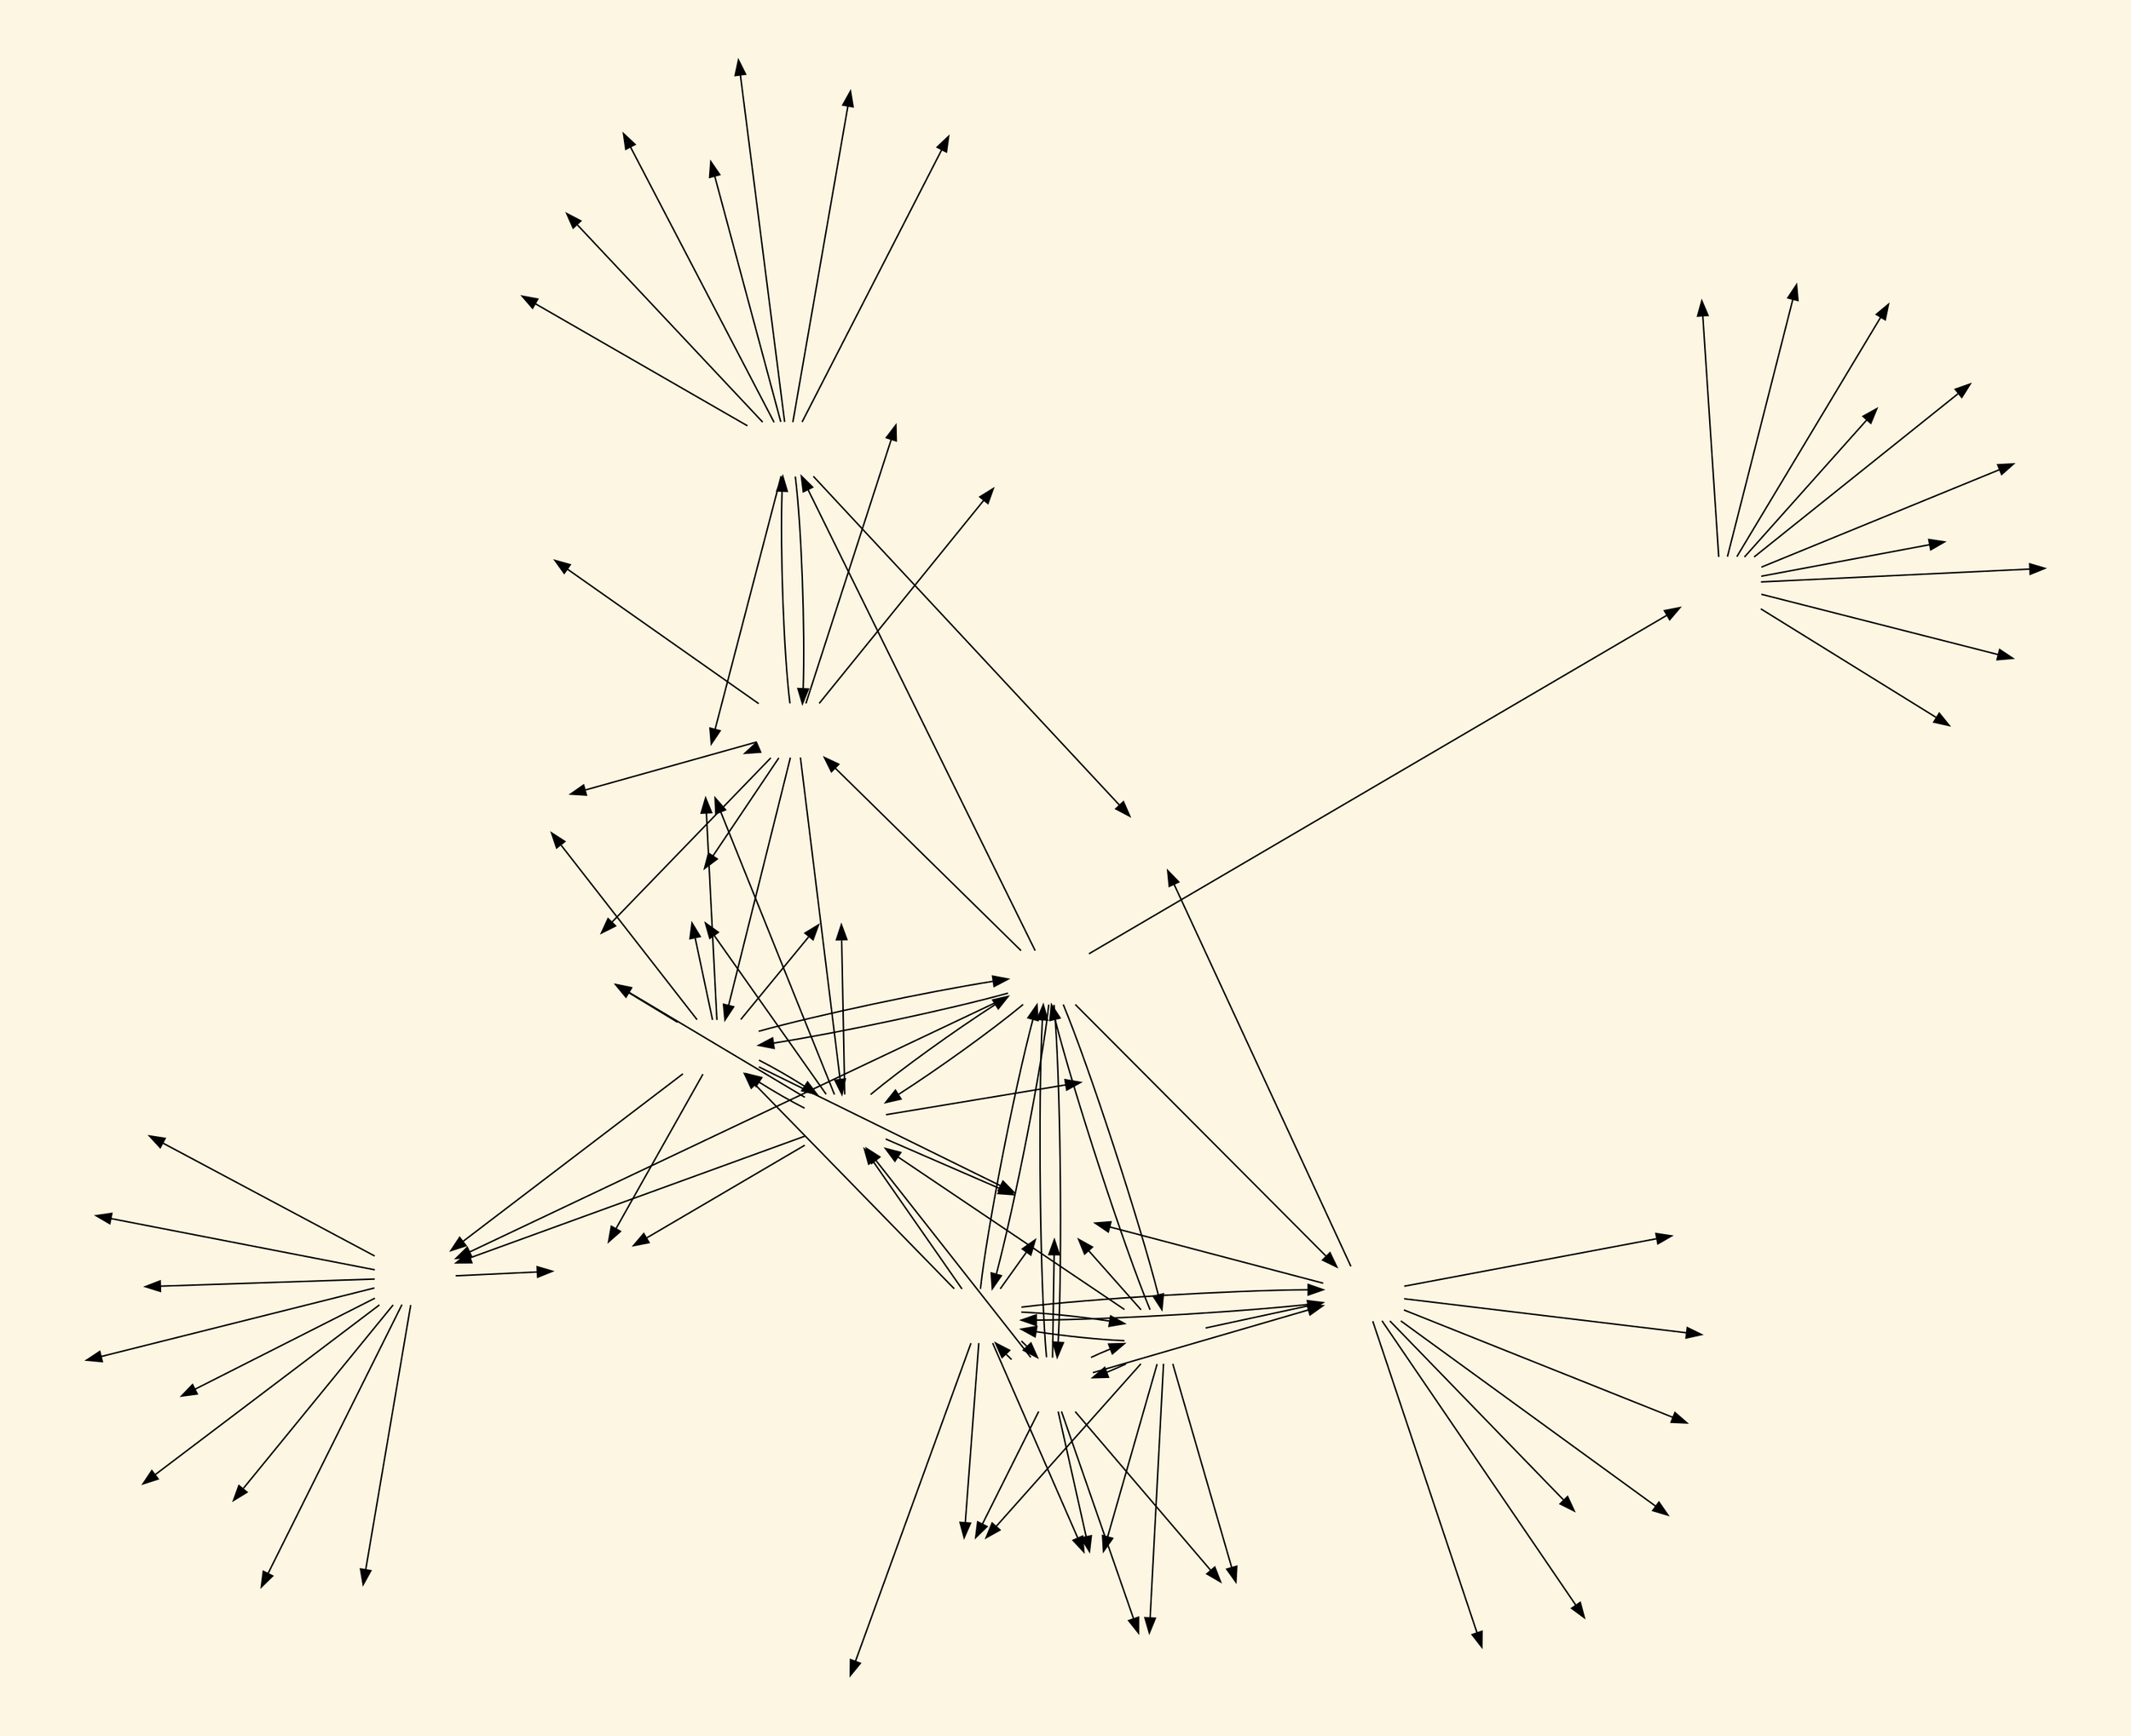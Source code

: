 digraph AmazonRelations {
  graph [
    rankdir = LR,
    layout = fdp,
    bgcolor="#fdf6e3",
  ]

  node [
    shape=none,
    label="",
  ]

  "藝人春秋"[image="images/4163759107.jpg" URL="https://www.amazon.co.jp/%E8%97%9D%E4%BA%BA%E6%98%A5%E7%A7%8B-%E6%B0%B4%E9%81%93%E6%A9%8B%E5%8D%9A%E5%A3%AB/dp/4163759107?SubscriptionId=AKIAJLRAJ7YLUBVRNWBA&amp;tag=namaraiicom-22&amp;linkCode=xm2&amp;camp=2025&amp;creative=165953&amp;creativeASIN=4163759107"];
"藝人春秋2 下 死ぬのは奴らだ"[image="images/4163907629.jpg" URL="https://www.amazon.co.jp/%E8%97%9D%E4%BA%BA%E6%98%A5%E7%A7%8B2-%E4%B8%8B-%E6%AD%BB%E3%81%AC%E3%81%AE%E3%81%AF%E5%A5%B4%E3%82%89%E3%81%A0-%E6%B0%B4%E9%81%93%E6%A9%8B%E5%8D%9A%E5%A3%AB/dp/4163907629?SubscriptionId=AKIAJLRAJ7YLUBVRNWBA&amp;tag=namaraiicom-22&amp;linkCode=xm2&amp;camp=2025&amp;creative=165953&amp;creativeASIN=4163907629"];
"藝人春秋2 上 ハカセより愛をこめて"[image="images/4163907106.jpg" URL="https://www.amazon.co.jp/%E8%97%9D%E4%BA%BA%E6%98%A5%E7%A7%8B2-%E4%B8%8A-%E3%83%8F%E3%82%AB%E3%82%BB%E3%82%88%E3%82%8A%E6%84%9B%E3%82%92%E3%81%93%E3%82%81%E3%81%A6-%E6%B0%B4%E9%81%93%E6%A9%8B%E5%8D%9A%E5%A3%AB/dp/4163907106?SubscriptionId=AKIAJLRAJ7YLUBVRNWBA&amp;tag=namaraiicom-22&amp;linkCode=xm2&amp;camp=2025&amp;creative=165953&amp;creativeASIN=4163907106"];
"お笑い 男の星座―芸能私闘編 (文春文庫)"[image="images/4167656507.jpg" URL="https://www.amazon.co.jp/%E3%81%8A%E7%AC%91%E3%81%84-%E7%94%B7%E3%81%AE%E6%98%9F%E5%BA%A7%E2%80%95%E8%8A%B8%E8%83%BD%E7%A7%81%E9%97%98%E7%B7%A8-%E6%96%87%E6%98%A5%E6%96%87%E5%BA%AB-%E6%B5%85%E8%8D%89%E3%82%AD%E3%83%83%E3%83%89/dp/4167656507?SubscriptionId=AKIAJLRAJ7YLUBVRNWBA&amp;tag=namaraiicom-22&amp;linkCode=xm2&amp;camp=2025&amp;creative=165953&amp;creativeASIN=4167656507"];
"お笑い男の星座"[image="images/4163569707.jpg" URL="https://www.amazon.co.jp/%E3%81%8A%E7%AC%91%E3%81%84%E7%94%B7%E3%81%AE%E6%98%9F%E5%BA%A7-%E6%B5%85%E8%8D%89%E3%82%AD%E3%83%83%E3%83%89/dp/4163569707?SubscriptionId=AKIAJLRAJ7YLUBVRNWBA&amp;tag=namaraiicom-22&amp;linkCode=xm2&amp;camp=2025&amp;creative=165953&amp;creativeASIN=4163569707"];
"「最前線の映画」を読む (インターナショナル新書)"[image="images/4797680210.jpg" URL="https://www.amazon.co.jp/%E3%80%8C%E6%9C%80%E5%89%8D%E7%B7%9A%E3%81%AE%E6%98%A0%E7%94%BB%E3%80%8D%E3%82%92%E8%AA%AD%E3%82%80-%E3%82%A4%E3%83%B3%E3%82%BF%E3%83%BC%E3%83%8A%E3%82%B7%E3%83%A7%E3%83%8A%E3%83%AB%E6%96%B0%E6%9B%B8-%E7%94%BA%E5%B1%B1-%E6%99%BA%E6%B5%A9/dp/4797680210?SubscriptionId=AKIAJLRAJ7YLUBVRNWBA&amp;tag=namaraiicom-22&amp;linkCode=xm2&amp;camp=2025&amp;creative=165953&amp;creativeASIN=4797680210"];
"聞き出す力"[image="images/4537260890.jpg" URL="https://www.amazon.co.jp/%E8%81%9E%E3%81%8D%E5%87%BA%E3%81%99%E5%8A%9B-%E5%90%89%E7%94%B0-%E8%B1%AA/dp/4537260890?SubscriptionId=AKIAJLRAJ7YLUBVRNWBA&amp;tag=namaraiicom-22&amp;linkCode=xm2&amp;camp=2025&amp;creative=165953&amp;creativeASIN=4537260890"];
"続 聞き出す力"[image="images/453726165X.jpg" URL="https://www.amazon.co.jp/%E7%B6%9A-%E8%81%9E%E3%81%8D%E5%87%BA%E3%81%99%E5%8A%9B-%E5%90%89%E7%94%B0%E8%B1%AA/dp/453726165X?SubscriptionId=AKIAJLRAJ7YLUBVRNWBA&amp;tag=namaraiicom-22&amp;linkCode=xm2&amp;camp=2025&amp;creative=165953&amp;creativeASIN=453726165X"];
"お笑い 男の星座2"[image="images/4163651403.jpg" URL="https://www.amazon.co.jp/%E3%81%8A%E7%AC%91%E3%81%84-%E7%94%B7%E3%81%AE%E6%98%9F%E5%BA%A72-%E6%B5%85%E8%8D%89%E3%82%AD%E3%83%83%E3%83%89/dp/4163651403?SubscriptionId=AKIAJLRAJ7YLUBVRNWBA&amp;tag=namaraiicom-22&amp;linkCode=xm2&amp;camp=2025&amp;creative=165953&amp;creativeASIN=4163651403"];
"おこりんぼさびしんぼ (廣済堂文庫)"[image="images/4331654338.jpg" URL="https://www.amazon.co.jp/%E3%81%8A%E3%81%93%E3%82%8A%E3%82%93%E3%81%BC%E3%81%95%E3%81%B3%E3%81%97%E3%82%93%E3%81%BC-%E5%BB%A3%E6%B8%88%E5%A0%82%E6%96%87%E5%BA%AB-%E5%B1%B1%E5%9F%8E-%E6%96%B0%E4%BC%8D/dp/4331654338?SubscriptionId=AKIAJLRAJ7YLUBVRNWBA&amp;tag=namaraiicom-22&amp;linkCode=xm2&amp;camp=2025&amp;creative=165953&amp;creativeASIN=4331654338"];
"文藝芸人 (文春ムック)"[image="images/4160086489.jpg" URL="https://www.amazon.co.jp/%E6%96%87%E8%97%9D%E8%8A%B8%E4%BA%BA-%E6%96%87%E6%98%A5%E3%83%A0%E3%83%83%E3%82%AF/dp/4160086489?SubscriptionId=AKIAJLRAJ7YLUBVRNWBA&amp;tag=namaraiicom-22&amp;linkCode=xm2&amp;camp=2025&amp;creative=165953&amp;creativeASIN=4160086489"];
"藝人春秋 (文春文庫)"[image="images/4167903512.jpg" URL="https://www.amazon.co.jp/%E8%97%9D%E4%BA%BA%E6%98%A5%E7%A7%8B-%E6%96%87%E6%98%A5%E6%96%87%E5%BA%AB-%E6%B0%B4%E9%81%93%E6%A9%8B%E5%8D%9A%E5%A3%AB/dp/4167903512?SubscriptionId=AKIAJLRAJ7YLUBVRNWBA&amp;tag=namaraiicom-22&amp;linkCode=xm2&amp;camp=2025&amp;creative=165953&amp;creativeASIN=4167903512"];
"KAMINOGE 77"[image="images/4809415783.jpg" URL="https://www.amazon.co.jp/KAMINOGE-77-KAMINOGE%E7%B7%A8%E9%9B%86%E9%83%A8/dp/4809415783?SubscriptionId=AKIAJLRAJ7YLUBVRNWBA&amp;tag=namaraiicom-22&amp;linkCode=xm2&amp;camp=2025&amp;creative=165953&amp;creativeASIN=4809415783"];
"帰ってきた人間コク宝"[image="images/486653169X.jpg" URL="https://www.amazon.co.jp/%E5%B8%B0%E3%81%A3%E3%81%A6%E3%81%8D%E3%81%9F%E4%BA%BA%E9%96%93%E3%82%B3%E3%82%AF%E5%AE%9D-%E5%90%89%E7%94%B0%E8%B1%AA/dp/486653169X?SubscriptionId=AKIAJLRAJ7YLUBVRNWBA&amp;tag=namaraiicom-22&amp;linkCode=xm2&amp;camp=2025&amp;creative=165953&amp;creativeASIN=486653169X"];
"町山智浩の「アメリカ流れ者」"[image="images/4905158508.jpg" URL="https://www.amazon.co.jp/%E7%94%BA%E5%B1%B1%E6%99%BA%E6%B5%A9%E3%81%AE%E3%80%8C%E3%82%A2%E3%83%A1%E3%83%AA%E3%82%AB%E6%B5%81%E3%82%8C%E8%80%85%E3%80%8D-%E7%94%BA%E5%B1%B1-%E6%99%BA%E6%B5%A9/dp/4905158508?SubscriptionId=AKIAJLRAJ7YLUBVRNWBA&amp;tag=namaraiicom-22&amp;linkCode=xm2&amp;camp=2025&amp;creative=165953&amp;creativeASIN=4905158508"];
"SNSは権力に忠実なバカだらけ (コア新書)"[image="images/4866531347.jpg" URL="https://www.amazon.co.jp/SNS%E3%81%AF%E6%A8%A9%E5%8A%9B%E3%81%AB%E5%BF%A0%E5%AE%9F%E3%81%AA%E3%83%90%E3%82%AB%E3%81%A0%E3%82%89%E3%81%91-%E3%82%B3%E3%82%A2%E6%96%B0%E6%9B%B8-%E3%83%AD%E3%83%9E%E3%83%B3%E5%84%AA%E5%85%89/dp/4866531347?SubscriptionId=AKIAJLRAJ7YLUBVRNWBA&amp;tag=namaraiicom-22&amp;linkCode=xm2&amp;camp=2025&amp;creative=165953&amp;creativeASIN=4866531347"];
"KAMINOGE Vol.75"[image="images/4809415562.jpg" URL="https://www.amazon.co.jp/KAMINOGE-Vol-75-KAMINOGE%E7%B7%A8%E9%9B%86%E9%83%A8/dp/4809415562?SubscriptionId=AKIAJLRAJ7YLUBVRNWBA&amp;tag=namaraiicom-22&amp;linkCode=xm2&amp;camp=2025&amp;creative=165953&amp;creativeASIN=4809415562"];
"男の！ヤバすぎバイト列伝 (耳マン)"[image="images/4845631776.jpg" URL="https://www.amazon.co.jp/%E7%94%B7%E3%81%AE%EF%BC%81%E3%83%A4%E3%83%90%E3%81%99%E3%81%8E%E3%83%90%E3%82%A4%E3%83%88%E5%88%97%E4%BC%9D-%E8%80%B3%E3%83%9E%E3%83%B3-%E6%8E%9F-%E3%83%9D%E3%83%AB%E3%82%B7%E3%82%A7/dp/4845631776?SubscriptionId=AKIAJLRAJ7YLUBVRNWBA&amp;tag=namaraiicom-22&amp;linkCode=xm2&amp;camp=2025&amp;creative=165953&amp;creativeASIN=4845631776"];
"煩悩ウォーク"[image="images/4163907645.jpg" URL="https://www.amazon.co.jp/%E7%85%A9%E6%82%A9%E3%82%A6%E3%82%A9%E3%83%BC%E3%82%AF-%E5%B2%A1%E5%AE%97-%E7%A7%80%E5%90%BE/dp/4163907645?SubscriptionId=AKIAJLRAJ7YLUBVRNWBA&amp;tag=namaraiicom-22&amp;linkCode=xm2&amp;camp=2025&amp;creative=165953&amp;creativeASIN=4163907645"];
"キッドのもと (ちくま文庫)"[image="images/4480433708.jpg" URL="https://www.amazon.co.jp/%E3%82%AD%E3%83%83%E3%83%89%E3%81%AE%E3%82%82%E3%81%A8-%E3%81%A1%E3%81%8F%E3%81%BE%E6%96%87%E5%BA%AB-%E6%B5%85%E8%8D%89%E3%82%AD%E3%83%83%E3%83%89/dp/4480433708?SubscriptionId=AKIAJLRAJ7YLUBVRNWBA&amp;tag=namaraiicom-22&amp;linkCode=xm2&amp;camp=2025&amp;creative=165953&amp;creativeASIN=4480433708"];
"本業 (文春文庫)"[image="images/4167717700.jpg" URL="https://www.amazon.co.jp/%E6%9C%AC%E6%A5%AD-%E6%96%87%E6%98%A5%E6%96%87%E5%BA%AB-%E6%B0%B4%E9%81%93%E6%A9%8B%E5%8D%9A%E5%A3%AB/dp/4167717700?SubscriptionId=AKIAJLRAJ7YLUBVRNWBA&amp;tag=namaraiicom-22&amp;linkCode=xm2&amp;camp=2025&amp;creative=165953&amp;creativeASIN=4167717700"];
"浅草キッド (新潮文庫)"[image="images/4101225125.jpg" URL="https://www.amazon.co.jp/%E6%B5%85%E8%8D%89%E3%82%AD%E3%83%83%E3%83%89-%E6%96%B0%E6%BD%AE%E6%96%87%E5%BA%AB-%E3%83%93%E3%83%BC%E3%83%88%E3%81%9F%E3%81%91%E3%81%97/dp/4101225125?SubscriptionId=AKIAJLRAJ7YLUBVRNWBA&amp;tag=namaraiicom-22&amp;linkCode=xm2&amp;camp=2025&amp;creative=165953&amp;creativeASIN=4101225125"];
"たけし金言集~あるいは資料として現代北野武秘語録 (一般書)"[image="images/4198637989.jpg" URL="https://www.amazon.co.jp/%E3%81%9F%E3%81%91%E3%81%97%E9%87%91%E8%A8%80%E9%9B%86~%E3%81%82%E3%82%8B%E3%81%84%E3%81%AF%E8%B3%87%E6%96%99%E3%81%A8%E3%81%97%E3%81%A6%E7%8F%BE%E4%BB%A3%E5%8C%97%E9%87%8E%E6%AD%A6%E7%A7%98%E8%AA%9E%E9%8C%B2-%E4%B8%80%E8%88%AC%E6%9B%B8-%E3%82%A2%E3%83%AB-%E5%8C%97%E9%83%B7/dp/4198637989?SubscriptionId=AKIAJLRAJ7YLUBVRNWBA&amp;tag=namaraiicom-22&amp;linkCode=xm2&amp;camp=2025&amp;creative=165953&amp;creativeASIN=4198637989"];
"キッドのもと"[image="images/4054046606.jpg" URL="https://www.amazon.co.jp/%E3%82%AD%E3%83%83%E3%83%89%E3%81%AE%E3%82%82%E3%81%A8-%E6%B5%85%E8%8D%89%E3%82%AD%E3%83%83%E3%83%89/dp/4054046606?SubscriptionId=AKIAJLRAJ7YLUBVRNWBA&amp;tag=namaraiicom-22&amp;linkCode=xm2&amp;camp=2025&amp;creative=165953&amp;creativeASIN=4054046606"];
"映画と本の意外な関係! (インターナショナル新書)"[image="images/4797680059.jpg" URL="https://www.amazon.co.jp/%E6%98%A0%E7%94%BB%E3%81%A8%E6%9C%AC%E3%81%AE%E6%84%8F%E5%A4%96%E3%81%AA%E9%96%A2%E4%BF%82-%E3%82%A4%E3%83%B3%E3%82%BF%E3%83%BC%E3%83%8A%E3%82%B7%E3%83%A7%E3%83%8A%E3%83%AB%E6%96%B0%E6%9B%B8-%E7%94%BA%E5%B1%B1-%E6%99%BA%E6%B5%A9/dp/4797680059?SubscriptionId=AKIAJLRAJ7YLUBVRNWBA&amp;tag=namaraiicom-22&amp;linkCode=xm2&amp;camp=2025&amp;creative=165953&amp;creativeASIN=4797680059"];
"今のアメリカがわかる映画100本"[image="images/4866250895.jpg" URL="https://www.amazon.co.jp/%E4%BB%8A%E3%81%AE%E3%82%A2%E3%83%A1%E3%83%AA%E3%82%AB%E3%81%8C%E3%82%8F%E3%81%8B%E3%82%8B%E6%98%A0%E7%94%BB100%E6%9C%AC-%E7%94%BA%E5%B1%B1-%E6%99%BA%E6%B5%A9/dp/4866250895?SubscriptionId=AKIAJLRAJ7YLUBVRNWBA&amp;tag=namaraiicom-22&amp;linkCode=xm2&amp;camp=2025&amp;creative=165953&amp;creativeASIN=4866250895"];
"激震! セクハラ帝国アメリカ 言霊USA2018"[image="images/4163908145.jpg" URL="https://www.amazon.co.jp/%E6%BF%80%E9%9C%87-%E3%82%BB%E3%82%AF%E3%83%8F%E3%83%A9%E5%B8%9D%E5%9B%BD%E3%82%A2%E3%83%A1%E3%83%AA%E3%82%AB-%E8%A8%80%E9%9C%8AUSA2018-%E7%94%BA%E5%B1%B1-%E6%99%BA%E6%B5%A9/dp/4163908145?SubscriptionId=AKIAJLRAJ7YLUBVRNWBA&amp;tag=namaraiicom-22&amp;linkCode=xm2&amp;camp=2025&amp;creative=165953&amp;creativeASIN=4163908145"];
"〈映画の見方〉がわかる本 ブレードランナーの未来世紀 (新潮文庫)"[image="images/4101211426.jpg" URL="https://www.amazon.co.jp/%E3%80%88%E6%98%A0%E7%94%BB%E3%81%AE%E8%A6%8B%E6%96%B9%E3%80%89%E3%81%8C%E3%82%8F%E3%81%8B%E3%82%8B%E6%9C%AC-%E3%83%96%E3%83%AC%E3%83%BC%E3%83%89%E3%83%A9%E3%83%B3%E3%83%8A%E3%83%BC%E3%81%AE%E6%9C%AA%E6%9D%A5%E4%B8%96%E7%B4%80-%E6%96%B0%E6%BD%AE%E6%96%87%E5%BA%AB-%E7%94%BA%E5%B1%B1-%E6%99%BA%E6%B5%A9/dp/4101211426?SubscriptionId=AKIAJLRAJ7YLUBVRNWBA&amp;tag=namaraiicom-22&amp;linkCode=xm2&amp;camp=2025&amp;creative=165953&amp;creativeASIN=4101211426"];
"最も危険なアメリカ映画 『國民の創生』 から 『バック・トゥ・ザ・フューチャー』 まで"[image="images/4797673346.jpg" URL="https://www.amazon.co.jp/%E6%9C%80%E3%82%82%E5%8D%B1%E9%99%BA%E3%81%AA%E3%82%A2%E3%83%A1%E3%83%AA%E3%82%AB%E6%98%A0%E7%94%BB-%E3%80%8E%E5%9C%8B%E6%B0%91%E3%81%AE%E5%89%B5%E7%94%9F%E3%80%8F-%E3%81%8B%E3%82%89-%E3%80%8E%E3%83%90%E3%83%83%E3%82%AF%E3%83%BB%E3%83%88%E3%82%A5%E3%83%BB%E3%82%B6%E3%83%BB%E3%83%95%E3%83%A5%E3%83%BC%E3%83%81%E3%83%A3%E3%83%BC%E3%80%8F-%E3%81%BE%E3%81%A7/dp/4797673346?SubscriptionId=AKIAJLRAJ7YLUBVRNWBA&amp;tag=namaraiicom-22&amp;linkCode=xm2&amp;camp=2025&amp;creative=165953&amp;creativeASIN=4797673346"];
"トラウマ映画館 (集英社文庫)"[image="images/4087451178.jpg" URL="https://www.amazon.co.jp/%E3%83%88%E3%83%A9%E3%82%A6%E3%83%9E%E6%98%A0%E7%94%BB%E9%A4%A8-%E9%9B%86%E8%8B%B1%E7%A4%BE%E6%96%87%E5%BA%AB-%E7%94%BA%E5%B1%B1-%E6%99%BA%E6%B5%A9/dp/4087451178?SubscriptionId=AKIAJLRAJ7YLUBVRNWBA&amp;tag=namaraiicom-22&amp;linkCode=xm2&amp;camp=2025&amp;creative=165953&amp;creativeASIN=4087451178"];
"映画秘宝 2018年 06 月号 [雑誌]"[image="images/B07B61G86P.jpg" URL="https://www.amazon.co.jp/%E6%98%A0%E7%94%BB%E7%A7%98%E5%AE%9D-2018%E5%B9%B4-06-%E6%9C%88%E5%8F%B7-%E9%9B%91%E8%AA%8C/dp/B07B61G86P?SubscriptionId=AKIAJLRAJ7YLUBVRNWBA&amp;tag=namaraiicom-22&amp;linkCode=xm2&amp;camp=2025&amp;creative=165953&amp;creativeASIN=B07B61G86P"];
"映画秘宝 2018年 05 月号 [雑誌]"[image="images/B079B6TYM7.jpg" URL="https://www.amazon.co.jp/%E6%98%A0%E7%94%BB%E7%A7%98%E5%AE%9D-2018%E5%B9%B4-05-%E6%9C%88%E5%8F%B7-%E9%9B%91%E8%AA%8C/dp/B079B6TYM7?SubscriptionId=AKIAJLRAJ7YLUBVRNWBA&amp;tag=namaraiicom-22&amp;linkCode=xm2&amp;camp=2025&amp;creative=165953&amp;creativeASIN=B079B6TYM7"];
"映画秘宝 2018年 04 月号 [雑誌]"[image="images/B0789TKQDZ.jpg" URL="https://www.amazon.co.jp/%E6%98%A0%E7%94%BB%E7%A7%98%E5%AE%9D-2018%E5%B9%B4-04-%E6%9C%88%E5%8F%B7-%E9%9B%91%E8%AA%8C/dp/B0789TKQDZ?SubscriptionId=AKIAJLRAJ7YLUBVRNWBA&amp;tag=namaraiicom-22&amp;linkCode=xm2&amp;camp=2025&amp;creative=165953&amp;creativeASIN=B0789TKQDZ"];
"人間コク宝"[image="images/4877347585.jpg" URL="https://www.amazon.co.jp/%E4%BA%BA%E9%96%93%E3%82%B3%E3%82%AF%E5%AE%9D-%E5%90%89%E7%94%B0-%E8%B1%AA/dp/4877347585?SubscriptionId=AKIAJLRAJ7YLUBVRNWBA&amp;tag=namaraiicom-22&amp;linkCode=xm2&amp;camp=2025&amp;creative=165953&amp;creativeASIN=4877347585"];
"サブカル・スーパースター鬱伝 (徳間文庫カレッジ)"[image="images/4199070184.jpg" URL="https://www.amazon.co.jp/%E3%82%B5%E3%83%96%E3%82%AB%E3%83%AB%E3%83%BB%E3%82%B9%E3%83%BC%E3%83%91%E3%83%BC%E3%82%B9%E3%82%BF%E3%83%BC%E9%AC%B1%E4%BC%9D-%E5%BE%B3%E9%96%93%E6%96%87%E5%BA%AB%E3%82%AB%E3%83%AC%E3%83%83%E3%82%B8-%E5%90%89%E7%94%B0-%E8%B1%AA/dp/4199070184?SubscriptionId=AKIAJLRAJ7YLUBVRNWBA&amp;tag=namaraiicom-22&amp;linkCode=xm2&amp;camp=2025&amp;creative=165953&amp;creativeASIN=4199070184"];
"聞く力―心をひらく35のヒント ((文春新書))"[image="images/416660841X.jpg" URL="https://www.amazon.co.jp/%E8%81%9E%E3%81%8F%E5%8A%9B%E2%80%95%E5%BF%83%E3%82%92%E3%81%B2%E3%82%89%E3%81%8F35%E3%81%AE%E3%83%92%E3%83%B3%E3%83%88-%E6%96%87%E6%98%A5%E6%96%B0%E6%9B%B8-%E9%98%BF%E5%B7%9D-%E4%BD%90%E5%92%8C%E5%AD%90/dp/416660841X?SubscriptionId=AKIAJLRAJ7YLUBVRNWBA&amp;tag=namaraiicom-22&amp;linkCode=xm2&amp;camp=2025&amp;creative=165953&amp;creativeASIN=416660841X"];
"インタビュー術! (講談社現代新書)"[image="images/4061496271.jpg" URL="https://www.amazon.co.jp/%E3%82%A4%E3%83%B3%E3%82%BF%E3%83%93%E3%83%A5%E3%83%BC%E8%A1%93-%E8%AC%9B%E8%AB%87%E7%A4%BE%E7%8F%BE%E4%BB%A3%E6%96%B0%E6%9B%B8-%E6%B0%B8%E6%B1%9F-%E6%9C%97/dp/4061496271?SubscriptionId=AKIAJLRAJ7YLUBVRNWBA&amp;tag=namaraiicom-22&amp;linkCode=xm2&amp;camp=2025&amp;creative=165953&amp;creativeASIN=4061496271"];
"男気万字固め (幻冬舎文庫)"[image="images/4344409191.jpg" URL="https://www.amazon.co.jp/%E7%94%B7%E6%B0%97%E4%B8%87%E5%AD%97%E5%9B%BA%E3%82%81-%E5%B9%BB%E5%86%AC%E8%88%8E%E6%96%87%E5%BA%AB-%E5%90%89%E7%94%B0-%E8%B1%AA/dp/4344409191?SubscriptionId=AKIAJLRAJ7YLUBVRNWBA&amp;tag=namaraiicom-22&amp;linkCode=xm2&amp;camp=2025&amp;creative=165953&amp;creativeASIN=4344409191"];
"新・人間コク宝"[image="images/4862529291.jpg" URL="https://www.amazon.co.jp/%E6%96%B0%E3%83%BB%E4%BA%BA%E9%96%93%E3%82%B3%E3%82%AF%E5%AE%9D-%E5%90%89%E7%94%B0-%E8%B1%AA/dp/4862529291?SubscriptionId=AKIAJLRAJ7YLUBVRNWBA&amp;tag=namaraiicom-22&amp;linkCode=xm2&amp;camp=2025&amp;creative=165953&amp;creativeASIN=4862529291"];
"続・人間コク宝"[image="images/4862522386.jpg" URL="https://www.amazon.co.jp/%E7%B6%9A%E3%83%BB%E4%BA%BA%E9%96%93%E3%82%B3%E3%82%AF%E5%AE%9D-%E5%90%89%E7%94%B0-%E8%B1%AA/dp/4862522386?SubscriptionId=AKIAJLRAJ7YLUBVRNWBA&amp;tag=namaraiicom-22&amp;linkCode=xm2&amp;camp=2025&amp;creative=165953&amp;creativeASIN=4862522386"];
"人間コク宝サブカル伝"[image="images/486436558X.jpg" URL="https://www.amazon.co.jp/%E4%BA%BA%E9%96%93%E3%82%B3%E3%82%AF%E5%AE%9D%E3%82%B5%E3%83%96%E3%82%AB%E3%83%AB%E4%BC%9D-%E5%90%89%E7%94%B0-%E8%B1%AA/dp/486436558X?SubscriptionId=AKIAJLRAJ7YLUBVRNWBA&amp;tag=namaraiicom-22&amp;linkCode=xm2&amp;camp=2025&amp;creative=165953&amp;creativeASIN=486436558X"];
"間違ったサブカルで「マウンティング」してくるすべてのクズどもに (コア新書)"[image="images/4864369836.jpg" URL="https://www.amazon.co.jp/%E9%96%93%E9%81%95%E3%81%A3%E3%81%9F%E3%82%B5%E3%83%96%E3%82%AB%E3%83%AB%E3%81%A7%E3%80%8C%E3%83%9E%E3%82%A6%E3%83%B3%E3%83%86%E3%82%A3%E3%83%B3%E3%82%B0%E3%80%8D%E3%81%97%E3%81%A6%E3%81%8F%E3%82%8B%E3%81%99%E3%81%B9%E3%81%A6%E3%81%AE%E3%82%AF%E3%82%BA%E3%81%A9%E3%82%82%E3%81%AB-%E3%82%B3%E3%82%A2%E6%96%B0%E6%9B%B8-%E3%83%AD%E3%83%9E%E3%83%B3-%E5%84%AA%E5%85%89/dp/4864369836?SubscriptionId=AKIAJLRAJ7YLUBVRNWBA&amp;tag=namaraiicom-22&amp;linkCode=xm2&amp;camp=2025&amp;creative=165953&amp;creativeASIN=4864369836"];
"吉田豪の"最狂"全女伝説 女子プロレスラー・インタビュー集"[image="images/4864941394.jpg" URL="https://www.amazon.co.jp/%E5%90%89%E7%94%B0%E8%B1%AA%E3%81%AE-%E6%9C%80%E7%8B%82-%E5%85%A8%E5%A5%B3%E4%BC%9D%E8%AA%AC-%E5%A5%B3%E5%AD%90%E3%83%97%E3%83%AD%E3%83%AC%E3%82%B9%E3%83%A9%E3%83%BC%E3%83%BB%E3%82%A4%E3%83%B3%E3%82%BF%E3%83%93%E3%83%A5%E3%83%BC%E9%9B%86-%E5%90%89%E7%94%B0/dp/4864941394?SubscriptionId=AKIAJLRAJ7YLUBVRNWBA&amp;tag=namaraiicom-22&amp;linkCode=xm2&amp;camp=2025&amp;creative=165953&amp;creativeASIN=4864941394"];
"1984年のUWF"[image="images/4163905944.jpg" URL="https://www.amazon.co.jp/1984%E5%B9%B4%E3%81%AEUWF-%E6%9F%B3%E6%BE%A4-%E5%81%A5/dp/4163905944?SubscriptionId=AKIAJLRAJ7YLUBVRNWBA&amp;tag=namaraiicom-22&amp;linkCode=xm2&amp;camp=2025&amp;creative=165953&amp;creativeASIN=4163905944"];
"俺、勝新太郎 (廣済堂文庫)"[image="images/433165432X.jpg" URL="https://www.amazon.co.jp/%E4%BF%BA%E3%80%81%E5%8B%9D%E6%96%B0%E5%A4%AA%E9%83%8E-%E5%BB%A3%E6%B8%88%E5%A0%82%E6%96%87%E5%BA%AB-%E5%8B%9D-%E6%96%B0%E5%A4%AA%E9%83%8E/dp/433165432X?SubscriptionId=AKIAJLRAJ7YLUBVRNWBA&amp;tag=namaraiicom-22&amp;linkCode=xm2&amp;camp=2025&amp;creative=165953&amp;creativeASIN=433165432X"];
"泥水のみのみ浮き沈み 勝新太郎対談集 (文春文庫)"[image="images/4167908743.jpg" URL="https://www.amazon.co.jp/%E6%B3%A5%E6%B0%B4%E3%81%AE%E3%81%BF%E3%81%AE%E3%81%BF%E6%B5%AE%E3%81%8D%E6%B2%88%E3%81%BF-%E5%8B%9D%E6%96%B0%E5%A4%AA%E9%83%8E%E5%AF%BE%E8%AB%87%E9%9B%86-%E6%96%87%E6%98%A5%E6%96%87%E5%BA%AB-%E6%96%87%E8%97%9D%E6%98%A5%E7%A7%8B/dp/4167908743?SubscriptionId=AKIAJLRAJ7YLUBVRNWBA&amp;tag=namaraiicom-22&amp;linkCode=xm2&amp;camp=2025&amp;creative=165953&amp;creativeASIN=4167908743"];
"天才 勝新太郎 (文春新書)"[image="images/4166607359.jpg" URL="https://www.amazon.co.jp/%E5%A4%A9%E6%89%8D-%E5%8B%9D%E6%96%B0%E5%A4%AA%E9%83%8E-%E6%96%87%E6%98%A5%E6%96%B0%E6%9B%B8-%E6%98%A5%E6%97%A5-%E5%A4%AA%E4%B8%80/dp/4166607359?SubscriptionId=AKIAJLRAJ7YLUBVRNWBA&amp;tag=namaraiicom-22&amp;linkCode=xm2&amp;camp=2025&amp;creative=165953&amp;creativeASIN=4166607359"];
"無冠の男  松方弘樹伝"[image="images/4062205440.jpg" URL="https://www.amazon.co.jp/%E7%84%A1%E5%86%A0%E3%81%AE%E7%94%B7-%E6%9D%BE%E6%96%B9%E5%BC%98%E6%A8%B9%E4%BC%9D-%E6%9D%BE%E6%96%B9-%E5%BC%98%E6%A8%B9/dp/4062205440?SubscriptionId=AKIAJLRAJ7YLUBVRNWBA&amp;tag=namaraiicom-22&amp;linkCode=xm2&amp;camp=2025&amp;creative=165953&amp;creativeASIN=4062205440"];
"東映実録バイオレンス浪漫アルバム"[image="images/4198645884.jpg" URL="https://www.amazon.co.jp/%E6%9D%B1%E6%98%A0%E5%AE%9F%E9%8C%B2%E3%83%90%E3%82%A4%E3%82%AA%E3%83%AC%E3%83%B3%E3%82%B9%E6%B5%AA%E6%BC%AB%E3%82%A2%E3%83%AB%E3%83%90%E3%83%A0-%E6%9D%89%E4%BD%9C-J%E5%A4%AA%E9%83%8E/dp/4198645884?SubscriptionId=AKIAJLRAJ7YLUBVRNWBA&amp;tag=namaraiicom-22&amp;linkCode=xm2&amp;camp=2025&amp;creative=165953&amp;creativeASIN=4198645884"];
"現代・河原乞食考―役者の世界って何やねん?"[image="images/4759251200.jpg" URL="https://www.amazon.co.jp/%E7%8F%BE%E4%BB%A3%E3%83%BB%E6%B2%B3%E5%8E%9F%E4%B9%9E%E9%A3%9F%E8%80%83%E2%80%95%E5%BD%B9%E8%80%85%E3%81%AE%E4%B8%96%E7%95%8C%E3%81%A3%E3%81%A6%E4%BD%95%E3%82%84%E3%81%AD%E3%82%93-%E5%B1%B1%E5%9F%8E-%E6%96%B0%E4%BC%8D/dp/4759251200?SubscriptionId=AKIAJLRAJ7YLUBVRNWBA&amp;tag=namaraiicom-22&amp;linkCode=xm2&amp;camp=2025&amp;creative=165953&amp;creativeASIN=4759251200"];
"あかんやつら 東映京都撮影所血風録 (文春文庫)"[image="images/4167906414.jpg" URL="https://www.amazon.co.jp/%E3%81%82%E3%81%8B%E3%82%93%E3%82%84%E3%81%A4%E3%82%89-%E6%9D%B1%E6%98%A0%E4%BA%AC%E9%83%BD%E6%92%AE%E5%BD%B1%E6%89%80%E8%A1%80%E9%A2%A8%E9%8C%B2-%E6%96%87%E6%98%A5%E6%96%87%E5%BA%AB-%E6%98%A5%E6%97%A5-%E5%A4%AA%E4%B8%80/dp/4167906414?SubscriptionId=AKIAJLRAJ7YLUBVRNWBA&amp;tag=namaraiicom-22&amp;linkCode=xm2&amp;camp=2025&amp;creative=165953&amp;creativeASIN=4167906414"];
"新潮 2017年 04月号"[image="images/B01N81BPNJ.jpg" URL="https://www.amazon.co.jp/%E6%96%B0%E6%BD%AE-2017%E5%B9%B4-04%E6%9C%88%E5%8F%B7/dp/B01N81BPNJ?SubscriptionId=AKIAJLRAJ7YLUBVRNWBA&amp;tag=namaraiicom-22&amp;linkCode=xm2&amp;camp=2025&amp;creative=165953&amp;creativeASIN=B01N81BPNJ"];
"クイック・ジャパン136"[image="images/4778316193.jpg" URL="https://www.amazon.co.jp/%E3%82%AF%E3%82%A4%E3%83%83%E3%82%AF%E3%83%BB%E3%82%B8%E3%83%A3%E3%83%91%E3%83%B3136-%E5%8D%83%E9%B3%A5/dp/4778316193?SubscriptionId=AKIAJLRAJ7YLUBVRNWBA&amp;tag=namaraiicom-22&amp;linkCode=xm2&amp;camp=2025&amp;creative=165953&amp;creativeASIN=4778316193"];
"年齢学序説 (幻冬舎よしもと文庫)"[image="images/4344421396.jpg" URL="https://www.amazon.co.jp/%E5%B9%B4%E9%BD%A2%E5%AD%A6%E5%BA%8F%E8%AA%AC-%E5%B9%BB%E5%86%AC%E8%88%8E%E3%82%88%E3%81%97%E3%82%82%E3%81%A8%E6%96%87%E5%BA%AB-%E5%8D%9A%E5%A4%9A-%E5%A4%A7%E5%90%89/dp/4344421396?SubscriptionId=AKIAJLRAJ7YLUBVRNWBA&amp;tag=namaraiicom-22&amp;linkCode=xm2&amp;camp=2025&amp;creative=165953&amp;creativeASIN=4344421396"];
"M-1グランプリ2017 人生大逆転! ~崖っぷちのラストイヤー~ [DVD]"[image="images/B07C7R4GHN.jpg" URL="https://www.amazon.co.jp/M-1%E3%82%B0%E3%83%A9%E3%83%B3%E3%83%97%E3%83%AA2017-%E4%BA%BA%E7%94%9F%E5%A4%A7%E9%80%86%E8%BB%A2-~%E5%B4%96%E3%81%A3%E3%81%B7%E3%81%A1%E3%81%AE%E3%83%A9%E3%82%B9%E3%83%88%E3%82%A4%E3%83%A4%E3%83%BC~-DVD-%E3%81%A8%E3%82%8D%E3%82%B5%E3%83%BC%E3%83%A2%E3%83%B3/dp/B07C7R4GHN?SubscriptionId=AKIAJLRAJ7YLUBVRNWBA&amp;tag=namaraiicom-22&amp;linkCode=xm2&amp;camp=2025&amp;creative=165953&amp;creativeASIN=B07C7R4GHN"];
"文學界2017年3月号"[image="images/B01N4RPUEM.jpg" URL="https://www.amazon.co.jp/%E6%96%87%E5%AD%B8%E7%95%8C2017%E5%B9%B43%E6%9C%88%E5%8F%B7/dp/B01N4RPUEM?SubscriptionId=AKIAJLRAJ7YLUBVRNWBA&amp;tag=namaraiicom-22&amp;linkCode=xm2&amp;camp=2025&amp;creative=165953&amp;creativeASIN=B01N4RPUEM"];
"別冊カドカワ【総力特集】又吉直樹 (カドカワムック)"[image="images/4048947869.jpg" URL="https://www.amazon.co.jp/%E5%88%A5%E5%86%8A%E3%82%AB%E3%83%89%E3%82%AB%E3%83%AF%E3%80%90%E7%B7%8F%E5%8A%9B%E7%89%B9%E9%9B%86%E3%80%91%E5%8F%88%E5%90%89%E7%9B%B4%E6%A8%B9-%E3%82%AB%E3%83%89%E3%82%AB%E3%83%AF%E3%83%A0%E3%83%83%E3%82%AF/dp/4048947869?SubscriptionId=AKIAJLRAJ7YLUBVRNWBA&amp;tag=namaraiicom-22&amp;linkCode=xm2&amp;camp=2025&amp;creative=165953&amp;creativeASIN=4048947869"];
"劇場"[image="images/4103509511.jpg" URL="https://www.amazon.co.jp/%E5%8A%87%E5%A0%B4-%E5%8F%88%E5%90%89-%E7%9B%B4%E6%A8%B9/dp/4103509511?SubscriptionId=AKIAJLRAJ7YLUBVRNWBA&amp;tag=namaraiicom-22&amp;linkCode=xm2&amp;camp=2025&amp;creative=165953&amp;creativeASIN=4103509511"];
"人生でムダなことばかり、みんなテレビに教わった (文春文庫)"[image="images/4167908212.jpg" URL="https://www.amazon.co.jp/%E4%BA%BA%E7%94%9F%E3%81%A7%E3%83%A0%E3%83%80%E3%81%AA%E3%81%93%E3%81%A8%E3%81%B0%E3%81%8B%E3%82%8A%E3%80%81%E3%81%BF%E3%82%93%E3%81%AA%E3%83%86%E3%83%AC%E3%83%93%E3%81%AB%E6%95%99%E3%82%8F%E3%81%A3%E3%81%9F-%E6%96%87%E6%98%A5%E6%96%87%E5%BA%AB-%E6%88%B8%E9%83%A8%E7%94%B0-%E8%AA%A0/dp/4167908212?SubscriptionId=AKIAJLRAJ7YLUBVRNWBA&amp;tag=namaraiicom-22&amp;linkCode=xm2&amp;camp=2025&amp;creative=165953&amp;creativeASIN=4167908212"];
"笑いのカイブツ"[image="images/4163905634.jpg" URL="https://www.amazon.co.jp/%E7%AC%91%E3%81%84%E3%81%AE%E3%82%AB%E3%82%A4%E3%83%96%E3%83%84-%E3%83%84%E3%83%81%E3%83%A4-%E3%82%BF%E3%82%AB%E3%83%A6%E3%82%AD/dp/4163905634?SubscriptionId=AKIAJLRAJ7YLUBVRNWBA&amp;tag=namaraiicom-22&amp;linkCode=xm2&amp;camp=2025&amp;creative=165953&amp;creativeASIN=4163905634"];
"クイック・ジャパン134"[image="images/4778316037.jpg" URL="https://www.amazon.co.jp/%E3%82%AF%E3%82%A4%E3%83%83%E3%82%AF%E3%83%BB%E3%82%B8%E3%83%A3%E3%83%91%E3%83%B3134-%E3%83%80%E3%82%A6%E3%83%B3%E3%82%BF%E3%82%A6%E3%83%B3/dp/4778316037?SubscriptionId=AKIAJLRAJ7YLUBVRNWBA&amp;tag=namaraiicom-22&amp;linkCode=xm2&amp;camp=2025&amp;creative=165953&amp;creativeASIN=4778316037"];
  "藝人春秋" -> "藝人春秋2 下 死ぬのは奴らだ";
"藝人春秋" -> "藝人春秋2 上 ハカセより愛をこめて";
"藝人春秋" -> "お笑い 男の星座―芸能私闘編 (文春文庫)";
"藝人春秋" -> "お笑い男の星座";
"藝人春秋" -> "「最前線の映画」を読む (インターナショナル新書)";
"藝人春秋" -> "聞き出す力";
"藝人春秋" -> "続 聞き出す力";
"藝人春秋" -> "お笑い 男の星座2";
"藝人春秋" -> "おこりんぼさびしんぼ (廣済堂文庫)";
"藝人春秋" -> "文藝芸人 (文春ムック)";
"藝人春秋2 下 死ぬのは奴らだ" -> "藝人春秋2 上 ハカセより愛をこめて";
"藝人春秋2 下 死ぬのは奴らだ" -> "藝人春秋 (文春文庫)";
"藝人春秋2 下 死ぬのは奴らだ" -> "KAMINOGE 77";
"藝人春秋2 下 死ぬのは奴らだ" -> "帰ってきた人間コク宝";
"藝人春秋2 下 死ぬのは奴らだ" -> "藝人春秋";
"藝人春秋2 下 死ぬのは奴らだ" -> "町山智浩の「アメリカ流れ者」";
"藝人春秋2 下 死ぬのは奴らだ" -> "SNSは権力に忠実なバカだらけ (コア新書)";
"藝人春秋2 下 死ぬのは奴らだ" -> "「最前線の映画」を読む (インターナショナル新書)";
"藝人春秋2 下 死ぬのは奴らだ" -> "KAMINOGE Vol.75";
"藝人春秋2 下 死ぬのは奴らだ" -> "男の！ヤバすぎバイト列伝 (耳マン)";
"藝人春秋2 上 ハカセより愛をこめて" -> "藝人春秋2 下 死ぬのは奴らだ";
"藝人春秋2 上 ハカセより愛をこめて" -> "藝人春秋 (文春文庫)";
"藝人春秋2 上 ハカセより愛をこめて" -> "帰ってきた人間コク宝";
"藝人春秋2 上 ハカセより愛をこめて" -> "KAMINOGE 77";
"藝人春秋2 上 ハカセより愛をこめて" -> "藝人春秋";
"藝人春秋2 上 ハカセより愛をこめて" -> "町山智浩の「アメリカ流れ者」";
"藝人春秋2 上 ハカセより愛をこめて" -> "KAMINOGE Vol.75";
"藝人春秋2 上 ハカセより愛をこめて" -> "SNSは権力に忠実なバカだらけ (コア新書)";
"藝人春秋2 上 ハカセより愛をこめて" -> "「最前線の映画」を読む (インターナショナル新書)";
"藝人春秋2 上 ハカセより愛をこめて" -> "煩悩ウォーク";
"お笑い 男の星座―芸能私闘編 (文春文庫)" -> "藝人春秋 (文春文庫)";
"お笑い 男の星座―芸能私闘編 (文春文庫)" -> "お笑い男の星座";
"お笑い 男の星座―芸能私闘編 (文春文庫)" -> "お笑い 男の星座2";
"お笑い 男の星座―芸能私闘編 (文春文庫)" -> "おこりんぼさびしんぼ (廣済堂文庫)";
"お笑い 男の星座―芸能私闘編 (文春文庫)" -> "藝人春秋2 下 死ぬのは奴らだ";
"お笑い 男の星座―芸能私闘編 (文春文庫)" -> "藝人春秋2 上 ハカセより愛をこめて";
"お笑い 男の星座―芸能私闘編 (文春文庫)" -> "キッドのもと (ちくま文庫)";
"お笑い 男の星座―芸能私闘編 (文春文庫)" -> "本業 (文春文庫)";
"お笑い 男の星座―芸能私闘編 (文春文庫)" -> "浅草キッド (新潮文庫)";
"お笑い 男の星座―芸能私闘編 (文春文庫)" -> "藝人春秋";
"お笑い男の星座" -> "お笑い 男の星座2";
"お笑い男の星座" -> "お笑い 男の星座―芸能私闘編 (文春文庫)";
"お笑い男の星座" -> "藝人春秋 (文春文庫)";
"お笑い男の星座" -> "藝人春秋";
"お笑い男の星座" -> "藝人春秋2 上 ハカセより愛をこめて";
"お笑い男の星座" -> "たけし金言集~あるいは資料として現代北野武秘語録 (一般書)";
"お笑い男の星座" -> "浅草キッド (新潮文庫)";
"お笑い男の星座" -> "おこりんぼさびしんぼ (廣済堂文庫)";
"お笑い男の星座" -> "キッドのもと";
"お笑い男の星座" -> "キッドのもと (ちくま文庫)";
"「最前線の映画」を読む (インターナショナル新書)" -> "映画と本の意外な関係! (インターナショナル新書)";
"「最前線の映画」を読む (インターナショナル新書)" -> "今のアメリカがわかる映画100本";
"「最前線の映画」を読む (インターナショナル新書)" -> "町山智浩の「アメリカ流れ者」";
"「最前線の映画」を読む (インターナショナル新書)" -> "激震! セクハラ帝国アメリカ 言霊USA2018";
"「最前線の映画」を読む (インターナショナル新書)" -> "〈映画の見方〉がわかる本 ブレードランナーの未来世紀 (新潮文庫)";
"「最前線の映画」を読む (インターナショナル新書)" -> "最も危険なアメリカ映画 『國民の創生』 から 『バック・トゥ・ザ・フューチャー』 まで";
"「最前線の映画」を読む (インターナショナル新書)" -> "トラウマ映画館 (集英社文庫)";
"「最前線の映画」を読む (インターナショナル新書)" -> "映画秘宝 2018年 06 月号 [雑誌]";
"「最前線の映画」を読む (インターナショナル新書)" -> "映画秘宝 2018年 05 月号 [雑誌]";
"「最前線の映画」を読む (インターナショナル新書)" -> "映画秘宝 2018年 04 月号 [雑誌]";
"聞き出す力" -> "続 聞き出す力";
"聞き出す力" -> "人間コク宝";
"聞き出す力" -> "サブカル・スーパースター鬱伝 (徳間文庫カレッジ)";
"聞き出す力" -> "聞く力―心をひらく35のヒント ((文春新書))";
"聞き出す力" -> "帰ってきた人間コク宝";
"聞き出す力" -> "インタビュー術! (講談社現代新書)";
"聞き出す力" -> "男気万字固め (幻冬舎文庫)";
"聞き出す力" -> "新・人間コク宝";
"聞き出す力" -> "続・人間コク宝";
"聞き出す力" -> "人間コク宝サブカル伝";
"続 聞き出す力" -> "聞き出す力";
"続 聞き出す力" -> "帰ってきた人間コク宝";
"続 聞き出す力" -> "間違ったサブカルで「マウンティング」してくるすべてのクズどもに (コア新書)";
"続 聞き出す力" -> "吉田豪の"最狂"全女伝説 女子プロレスラー・インタビュー集";
"続 聞き出す力" -> "KAMINOGE 77";
"続 聞き出す力" -> "SNSは権力に忠実なバカだらけ (コア新書)";
"続 聞き出す力" -> "藝人春秋2 上 ハカセより愛をこめて";
"続 聞き出す力" -> "藝人春秋2 下 死ぬのは奴らだ";
"続 聞き出す力" -> "男の！ヤバすぎバイト列伝 (耳マン)";
"続 聞き出す力" -> "1984年のUWF";
"お笑い 男の星座2" -> "お笑い男の星座";
"お笑い 男の星座2" -> "お笑い 男の星座―芸能私闘編 (文春文庫)";
"お笑い 男の星座2" -> "藝人春秋 (文春文庫)";
"お笑い 男の星座2" -> "藝人春秋2 上 ハカセより愛をこめて";
"お笑い 男の星座2" -> "藝人春秋";
"お笑い 男の星座2" -> "浅草キッド (新潮文庫)";
"お笑い 男の星座2" -> "おこりんぼさびしんぼ (廣済堂文庫)";
"お笑い 男の星座2" -> "キッドのもと (ちくま文庫)";
"お笑い 男の星座2" -> "たけし金言集~あるいは資料として現代北野武秘語録 (一般書)";
"お笑い 男の星座2" -> "キッドのもと";
"おこりんぼさびしんぼ (廣済堂文庫)" -> "俺、勝新太郎 (廣済堂文庫)";
"おこりんぼさびしんぼ (廣済堂文庫)" -> "泥水のみのみ浮き沈み 勝新太郎対談集 (文春文庫)";
"おこりんぼさびしんぼ (廣済堂文庫)" -> "天才 勝新太郎 (文春新書)";
"おこりんぼさびしんぼ (廣済堂文庫)" -> "お笑い 男の星座―芸能私闘編 (文春文庫)";
"おこりんぼさびしんぼ (廣済堂文庫)" -> "無冠の男  松方弘樹伝";
"おこりんぼさびしんぼ (廣済堂文庫)" -> "東映実録バイオレンス浪漫アルバム";
"おこりんぼさびしんぼ (廣済堂文庫)" -> "現代・河原乞食考―役者の世界って何やねん?";
"おこりんぼさびしんぼ (廣済堂文庫)" -> "藝人春秋 (文春文庫)";
"おこりんぼさびしんぼ (廣済堂文庫)" -> "あかんやつら 東映京都撮影所血風録 (文春文庫)";
"おこりんぼさびしんぼ (廣済堂文庫)" -> "サブカル・スーパースター鬱伝 (徳間文庫カレッジ)";
"文藝芸人 (文春ムック)" -> "新潮 2017年 04月号";
"文藝芸人 (文春ムック)" -> "クイック・ジャパン136";
"文藝芸人 (文春ムック)" -> "年齢学序説 (幻冬舎よしもと文庫)";
"文藝芸人 (文春ムック)" -> "M-1グランプリ2017 人生大逆転! ~崖っぷちのラストイヤー~ [DVD]";
"文藝芸人 (文春ムック)" -> "文學界2017年3月号";
"文藝芸人 (文春ムック)" -> "別冊カドカワ【総力特集】又吉直樹 (カドカワムック)";
"文藝芸人 (文春ムック)" -> "劇場";
"文藝芸人 (文春ムック)" -> "人生でムダなことばかり、みんなテレビに教わった (文春文庫)";
"文藝芸人 (文春ムック)" -> "笑いのカイブツ";
"文藝芸人 (文春ムック)" -> "クイック・ジャパン134";
}
